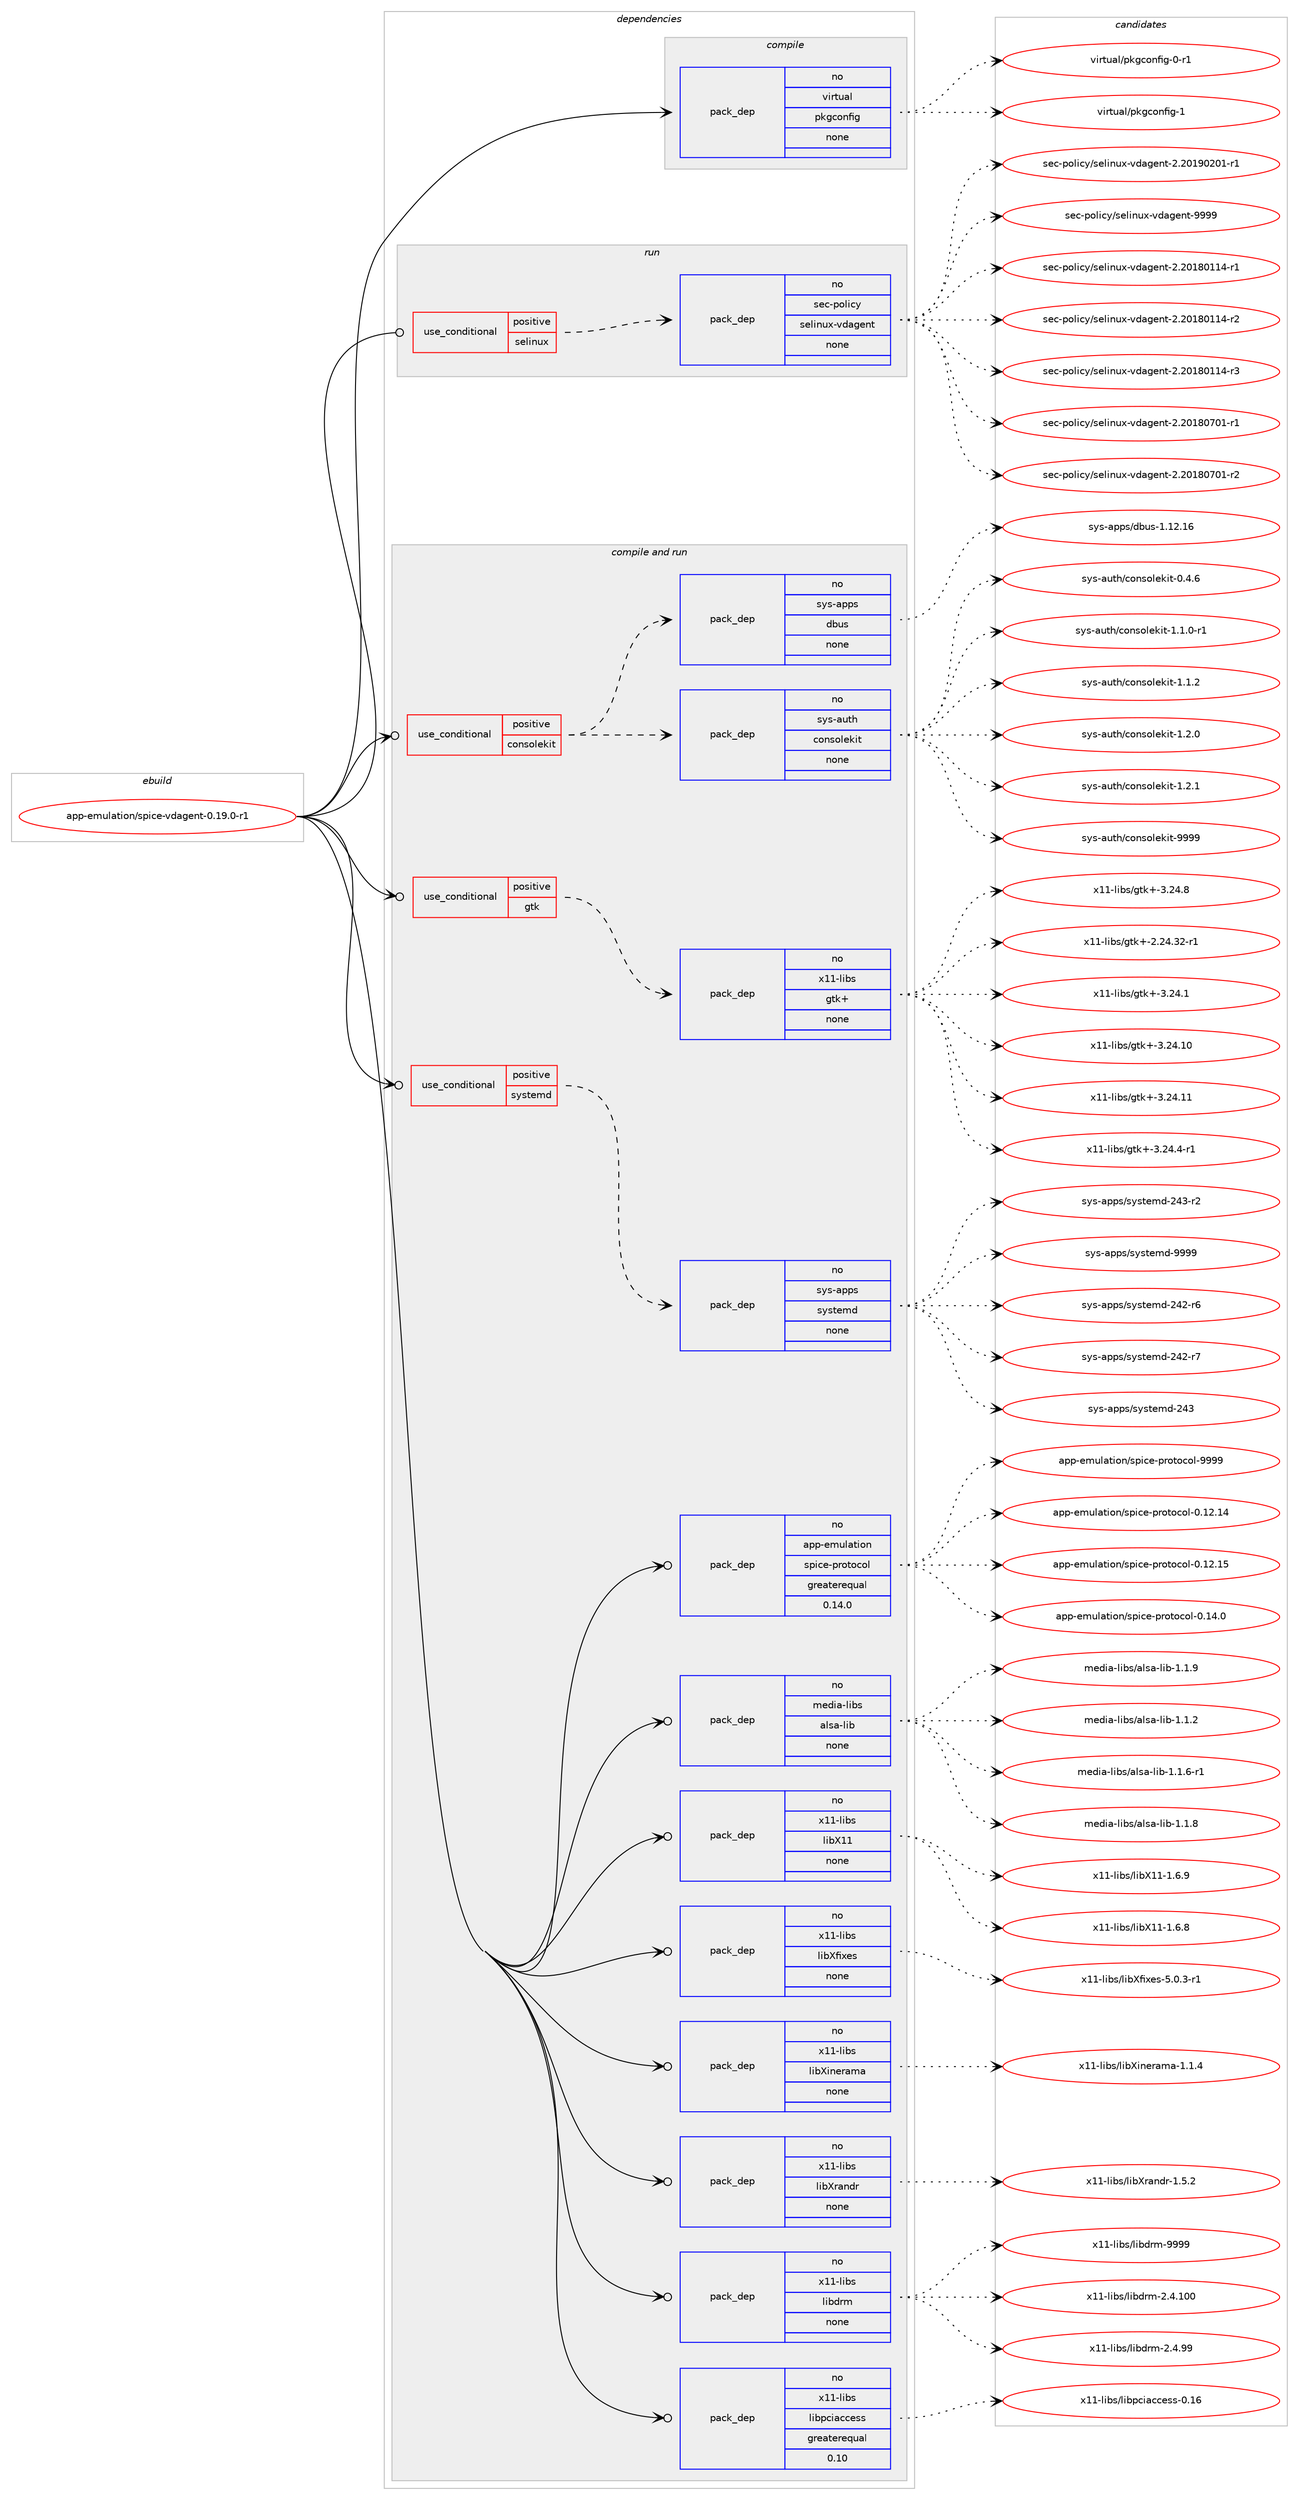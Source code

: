 digraph prolog {

# *************
# Graph options
# *************

newrank=true;
concentrate=true;
compound=true;
graph [rankdir=LR,fontname=Helvetica,fontsize=10,ranksep=1.5];#, ranksep=2.5, nodesep=0.2];
edge  [arrowhead=vee];
node  [fontname=Helvetica,fontsize=10];

# **********
# The ebuild
# **********

subgraph cluster_leftcol {
color=gray;
rank=same;
label=<<i>ebuild</i>>;
id [label="app-emulation/spice-vdagent-0.19.0-r1", color=red, width=4, href="../app-emulation/spice-vdagent-0.19.0-r1.svg"];
}

# ****************
# The dependencies
# ****************

subgraph cluster_midcol {
color=gray;
label=<<i>dependencies</i>>;
subgraph cluster_compile {
fillcolor="#eeeeee";
style=filled;
label=<<i>compile</i>>;
subgraph pack363278 {
dependency488479 [label=<<TABLE BORDER="0" CELLBORDER="1" CELLSPACING="0" CELLPADDING="4" WIDTH="220"><TR><TD ROWSPAN="6" CELLPADDING="30">pack_dep</TD></TR><TR><TD WIDTH="110">no</TD></TR><TR><TD>virtual</TD></TR><TR><TD>pkgconfig</TD></TR><TR><TD>none</TD></TR><TR><TD></TD></TR></TABLE>>, shape=none, color=blue];
}
id:e -> dependency488479:w [weight=20,style="solid",arrowhead="vee"];
}
subgraph cluster_compileandrun {
fillcolor="#eeeeee";
style=filled;
label=<<i>compile and run</i>>;
subgraph cond116353 {
dependency488480 [label=<<TABLE BORDER="0" CELLBORDER="1" CELLSPACING="0" CELLPADDING="4"><TR><TD ROWSPAN="3" CELLPADDING="10">use_conditional</TD></TR><TR><TD>positive</TD></TR><TR><TD>consolekit</TD></TR></TABLE>>, shape=none, color=red];
subgraph pack363279 {
dependency488481 [label=<<TABLE BORDER="0" CELLBORDER="1" CELLSPACING="0" CELLPADDING="4" WIDTH="220"><TR><TD ROWSPAN="6" CELLPADDING="30">pack_dep</TD></TR><TR><TD WIDTH="110">no</TD></TR><TR><TD>sys-auth</TD></TR><TR><TD>consolekit</TD></TR><TR><TD>none</TD></TR><TR><TD></TD></TR></TABLE>>, shape=none, color=blue];
}
dependency488480:e -> dependency488481:w [weight=20,style="dashed",arrowhead="vee"];
subgraph pack363280 {
dependency488482 [label=<<TABLE BORDER="0" CELLBORDER="1" CELLSPACING="0" CELLPADDING="4" WIDTH="220"><TR><TD ROWSPAN="6" CELLPADDING="30">pack_dep</TD></TR><TR><TD WIDTH="110">no</TD></TR><TR><TD>sys-apps</TD></TR><TR><TD>dbus</TD></TR><TR><TD>none</TD></TR><TR><TD></TD></TR></TABLE>>, shape=none, color=blue];
}
dependency488480:e -> dependency488482:w [weight=20,style="dashed",arrowhead="vee"];
}
id:e -> dependency488480:w [weight=20,style="solid",arrowhead="odotvee"];
subgraph cond116354 {
dependency488483 [label=<<TABLE BORDER="0" CELLBORDER="1" CELLSPACING="0" CELLPADDING="4"><TR><TD ROWSPAN="3" CELLPADDING="10">use_conditional</TD></TR><TR><TD>positive</TD></TR><TR><TD>gtk</TD></TR></TABLE>>, shape=none, color=red];
subgraph pack363281 {
dependency488484 [label=<<TABLE BORDER="0" CELLBORDER="1" CELLSPACING="0" CELLPADDING="4" WIDTH="220"><TR><TD ROWSPAN="6" CELLPADDING="30">pack_dep</TD></TR><TR><TD WIDTH="110">no</TD></TR><TR><TD>x11-libs</TD></TR><TR><TD>gtk+</TD></TR><TR><TD>none</TD></TR><TR><TD></TD></TR></TABLE>>, shape=none, color=blue];
}
dependency488483:e -> dependency488484:w [weight=20,style="dashed",arrowhead="vee"];
}
id:e -> dependency488483:w [weight=20,style="solid",arrowhead="odotvee"];
subgraph cond116355 {
dependency488485 [label=<<TABLE BORDER="0" CELLBORDER="1" CELLSPACING="0" CELLPADDING="4"><TR><TD ROWSPAN="3" CELLPADDING="10">use_conditional</TD></TR><TR><TD>positive</TD></TR><TR><TD>systemd</TD></TR></TABLE>>, shape=none, color=red];
subgraph pack363282 {
dependency488486 [label=<<TABLE BORDER="0" CELLBORDER="1" CELLSPACING="0" CELLPADDING="4" WIDTH="220"><TR><TD ROWSPAN="6" CELLPADDING="30">pack_dep</TD></TR><TR><TD WIDTH="110">no</TD></TR><TR><TD>sys-apps</TD></TR><TR><TD>systemd</TD></TR><TR><TD>none</TD></TR><TR><TD></TD></TR></TABLE>>, shape=none, color=blue];
}
dependency488485:e -> dependency488486:w [weight=20,style="dashed",arrowhead="vee"];
}
id:e -> dependency488485:w [weight=20,style="solid",arrowhead="odotvee"];
subgraph pack363283 {
dependency488487 [label=<<TABLE BORDER="0" CELLBORDER="1" CELLSPACING="0" CELLPADDING="4" WIDTH="220"><TR><TD ROWSPAN="6" CELLPADDING="30">pack_dep</TD></TR><TR><TD WIDTH="110">no</TD></TR><TR><TD>app-emulation</TD></TR><TR><TD>spice-protocol</TD></TR><TR><TD>greaterequal</TD></TR><TR><TD>0.14.0</TD></TR></TABLE>>, shape=none, color=blue];
}
id:e -> dependency488487:w [weight=20,style="solid",arrowhead="odotvee"];
subgraph pack363284 {
dependency488488 [label=<<TABLE BORDER="0" CELLBORDER="1" CELLSPACING="0" CELLPADDING="4" WIDTH="220"><TR><TD ROWSPAN="6" CELLPADDING="30">pack_dep</TD></TR><TR><TD WIDTH="110">no</TD></TR><TR><TD>media-libs</TD></TR><TR><TD>alsa-lib</TD></TR><TR><TD>none</TD></TR><TR><TD></TD></TR></TABLE>>, shape=none, color=blue];
}
id:e -> dependency488488:w [weight=20,style="solid",arrowhead="odotvee"];
subgraph pack363285 {
dependency488489 [label=<<TABLE BORDER="0" CELLBORDER="1" CELLSPACING="0" CELLPADDING="4" WIDTH="220"><TR><TD ROWSPAN="6" CELLPADDING="30">pack_dep</TD></TR><TR><TD WIDTH="110">no</TD></TR><TR><TD>x11-libs</TD></TR><TR><TD>libX11</TD></TR><TR><TD>none</TD></TR><TR><TD></TD></TR></TABLE>>, shape=none, color=blue];
}
id:e -> dependency488489:w [weight=20,style="solid",arrowhead="odotvee"];
subgraph pack363286 {
dependency488490 [label=<<TABLE BORDER="0" CELLBORDER="1" CELLSPACING="0" CELLPADDING="4" WIDTH="220"><TR><TD ROWSPAN="6" CELLPADDING="30">pack_dep</TD></TR><TR><TD WIDTH="110">no</TD></TR><TR><TD>x11-libs</TD></TR><TR><TD>libXfixes</TD></TR><TR><TD>none</TD></TR><TR><TD></TD></TR></TABLE>>, shape=none, color=blue];
}
id:e -> dependency488490:w [weight=20,style="solid",arrowhead="odotvee"];
subgraph pack363287 {
dependency488491 [label=<<TABLE BORDER="0" CELLBORDER="1" CELLSPACING="0" CELLPADDING="4" WIDTH="220"><TR><TD ROWSPAN="6" CELLPADDING="30">pack_dep</TD></TR><TR><TD WIDTH="110">no</TD></TR><TR><TD>x11-libs</TD></TR><TR><TD>libXinerama</TD></TR><TR><TD>none</TD></TR><TR><TD></TD></TR></TABLE>>, shape=none, color=blue];
}
id:e -> dependency488491:w [weight=20,style="solid",arrowhead="odotvee"];
subgraph pack363288 {
dependency488492 [label=<<TABLE BORDER="0" CELLBORDER="1" CELLSPACING="0" CELLPADDING="4" WIDTH="220"><TR><TD ROWSPAN="6" CELLPADDING="30">pack_dep</TD></TR><TR><TD WIDTH="110">no</TD></TR><TR><TD>x11-libs</TD></TR><TR><TD>libXrandr</TD></TR><TR><TD>none</TD></TR><TR><TD></TD></TR></TABLE>>, shape=none, color=blue];
}
id:e -> dependency488492:w [weight=20,style="solid",arrowhead="odotvee"];
subgraph pack363289 {
dependency488493 [label=<<TABLE BORDER="0" CELLBORDER="1" CELLSPACING="0" CELLPADDING="4" WIDTH="220"><TR><TD ROWSPAN="6" CELLPADDING="30">pack_dep</TD></TR><TR><TD WIDTH="110">no</TD></TR><TR><TD>x11-libs</TD></TR><TR><TD>libdrm</TD></TR><TR><TD>none</TD></TR><TR><TD></TD></TR></TABLE>>, shape=none, color=blue];
}
id:e -> dependency488493:w [weight=20,style="solid",arrowhead="odotvee"];
subgraph pack363290 {
dependency488494 [label=<<TABLE BORDER="0" CELLBORDER="1" CELLSPACING="0" CELLPADDING="4" WIDTH="220"><TR><TD ROWSPAN="6" CELLPADDING="30">pack_dep</TD></TR><TR><TD WIDTH="110">no</TD></TR><TR><TD>x11-libs</TD></TR><TR><TD>libpciaccess</TD></TR><TR><TD>greaterequal</TD></TR><TR><TD>0.10</TD></TR></TABLE>>, shape=none, color=blue];
}
id:e -> dependency488494:w [weight=20,style="solid",arrowhead="odotvee"];
}
subgraph cluster_run {
fillcolor="#eeeeee";
style=filled;
label=<<i>run</i>>;
subgraph cond116356 {
dependency488495 [label=<<TABLE BORDER="0" CELLBORDER="1" CELLSPACING="0" CELLPADDING="4"><TR><TD ROWSPAN="3" CELLPADDING="10">use_conditional</TD></TR><TR><TD>positive</TD></TR><TR><TD>selinux</TD></TR></TABLE>>, shape=none, color=red];
subgraph pack363291 {
dependency488496 [label=<<TABLE BORDER="0" CELLBORDER="1" CELLSPACING="0" CELLPADDING="4" WIDTH="220"><TR><TD ROWSPAN="6" CELLPADDING="30">pack_dep</TD></TR><TR><TD WIDTH="110">no</TD></TR><TR><TD>sec-policy</TD></TR><TR><TD>selinux-vdagent</TD></TR><TR><TD>none</TD></TR><TR><TD></TD></TR></TABLE>>, shape=none, color=blue];
}
dependency488495:e -> dependency488496:w [weight=20,style="dashed",arrowhead="vee"];
}
id:e -> dependency488495:w [weight=20,style="solid",arrowhead="odot"];
}
}

# **************
# The candidates
# **************

subgraph cluster_choices {
rank=same;
color=gray;
label=<<i>candidates</i>>;

subgraph choice363278 {
color=black;
nodesep=1;
choice11810511411611797108471121071039911111010210510345484511449 [label="virtual/pkgconfig-0-r1", color=red, width=4,href="../virtual/pkgconfig-0-r1.svg"];
choice1181051141161179710847112107103991111101021051034549 [label="virtual/pkgconfig-1", color=red, width=4,href="../virtual/pkgconfig-1.svg"];
dependency488479:e -> choice11810511411611797108471121071039911111010210510345484511449:w [style=dotted,weight="100"];
dependency488479:e -> choice1181051141161179710847112107103991111101021051034549:w [style=dotted,weight="100"];
}
subgraph choice363279 {
color=black;
nodesep=1;
choice11512111545971171161044799111110115111108101107105116454846524654 [label="sys-auth/consolekit-0.4.6", color=red, width=4,href="../sys-auth/consolekit-0.4.6.svg"];
choice115121115459711711610447991111101151111081011071051164549464946484511449 [label="sys-auth/consolekit-1.1.0-r1", color=red, width=4,href="../sys-auth/consolekit-1.1.0-r1.svg"];
choice11512111545971171161044799111110115111108101107105116454946494650 [label="sys-auth/consolekit-1.1.2", color=red, width=4,href="../sys-auth/consolekit-1.1.2.svg"];
choice11512111545971171161044799111110115111108101107105116454946504648 [label="sys-auth/consolekit-1.2.0", color=red, width=4,href="../sys-auth/consolekit-1.2.0.svg"];
choice11512111545971171161044799111110115111108101107105116454946504649 [label="sys-auth/consolekit-1.2.1", color=red, width=4,href="../sys-auth/consolekit-1.2.1.svg"];
choice115121115459711711610447991111101151111081011071051164557575757 [label="sys-auth/consolekit-9999", color=red, width=4,href="../sys-auth/consolekit-9999.svg"];
dependency488481:e -> choice11512111545971171161044799111110115111108101107105116454846524654:w [style=dotted,weight="100"];
dependency488481:e -> choice115121115459711711610447991111101151111081011071051164549464946484511449:w [style=dotted,weight="100"];
dependency488481:e -> choice11512111545971171161044799111110115111108101107105116454946494650:w [style=dotted,weight="100"];
dependency488481:e -> choice11512111545971171161044799111110115111108101107105116454946504648:w [style=dotted,weight="100"];
dependency488481:e -> choice11512111545971171161044799111110115111108101107105116454946504649:w [style=dotted,weight="100"];
dependency488481:e -> choice115121115459711711610447991111101151111081011071051164557575757:w [style=dotted,weight="100"];
}
subgraph choice363280 {
color=black;
nodesep=1;
choice115121115459711211211547100981171154549464950464954 [label="sys-apps/dbus-1.12.16", color=red, width=4,href="../sys-apps/dbus-1.12.16.svg"];
dependency488482:e -> choice115121115459711211211547100981171154549464950464954:w [style=dotted,weight="100"];
}
subgraph choice363281 {
color=black;
nodesep=1;
choice12049494510810598115471031161074345504650524651504511449 [label="x11-libs/gtk+-2.24.32-r1", color=red, width=4,href="../x11-libs/gtk+-2.24.32-r1.svg"];
choice12049494510810598115471031161074345514650524649 [label="x11-libs/gtk+-3.24.1", color=red, width=4,href="../x11-libs/gtk+-3.24.1.svg"];
choice1204949451081059811547103116107434551465052464948 [label="x11-libs/gtk+-3.24.10", color=red, width=4,href="../x11-libs/gtk+-3.24.10.svg"];
choice1204949451081059811547103116107434551465052464949 [label="x11-libs/gtk+-3.24.11", color=red, width=4,href="../x11-libs/gtk+-3.24.11.svg"];
choice120494945108105981154710311610743455146505246524511449 [label="x11-libs/gtk+-3.24.4-r1", color=red, width=4,href="../x11-libs/gtk+-3.24.4-r1.svg"];
choice12049494510810598115471031161074345514650524656 [label="x11-libs/gtk+-3.24.8", color=red, width=4,href="../x11-libs/gtk+-3.24.8.svg"];
dependency488484:e -> choice12049494510810598115471031161074345504650524651504511449:w [style=dotted,weight="100"];
dependency488484:e -> choice12049494510810598115471031161074345514650524649:w [style=dotted,weight="100"];
dependency488484:e -> choice1204949451081059811547103116107434551465052464948:w [style=dotted,weight="100"];
dependency488484:e -> choice1204949451081059811547103116107434551465052464949:w [style=dotted,weight="100"];
dependency488484:e -> choice120494945108105981154710311610743455146505246524511449:w [style=dotted,weight="100"];
dependency488484:e -> choice12049494510810598115471031161074345514650524656:w [style=dotted,weight="100"];
}
subgraph choice363282 {
color=black;
nodesep=1;
choice115121115459711211211547115121115116101109100455052504511454 [label="sys-apps/systemd-242-r6", color=red, width=4,href="../sys-apps/systemd-242-r6.svg"];
choice115121115459711211211547115121115116101109100455052504511455 [label="sys-apps/systemd-242-r7", color=red, width=4,href="../sys-apps/systemd-242-r7.svg"];
choice11512111545971121121154711512111511610110910045505251 [label="sys-apps/systemd-243", color=red, width=4,href="../sys-apps/systemd-243.svg"];
choice115121115459711211211547115121115116101109100455052514511450 [label="sys-apps/systemd-243-r2", color=red, width=4,href="../sys-apps/systemd-243-r2.svg"];
choice1151211154597112112115471151211151161011091004557575757 [label="sys-apps/systemd-9999", color=red, width=4,href="../sys-apps/systemd-9999.svg"];
dependency488486:e -> choice115121115459711211211547115121115116101109100455052504511454:w [style=dotted,weight="100"];
dependency488486:e -> choice115121115459711211211547115121115116101109100455052504511455:w [style=dotted,weight="100"];
dependency488486:e -> choice11512111545971121121154711512111511610110910045505251:w [style=dotted,weight="100"];
dependency488486:e -> choice115121115459711211211547115121115116101109100455052514511450:w [style=dotted,weight="100"];
dependency488486:e -> choice1151211154597112112115471151211151161011091004557575757:w [style=dotted,weight="100"];
}
subgraph choice363283 {
color=black;
nodesep=1;
choice971121124510110911710897116105111110471151121059910145112114111116111991111084548464950464952 [label="app-emulation/spice-protocol-0.12.14", color=red, width=4,href="../app-emulation/spice-protocol-0.12.14.svg"];
choice971121124510110911710897116105111110471151121059910145112114111116111991111084548464950464953 [label="app-emulation/spice-protocol-0.12.15", color=red, width=4,href="../app-emulation/spice-protocol-0.12.15.svg"];
choice9711211245101109117108971161051111104711511210599101451121141111161119911110845484649524648 [label="app-emulation/spice-protocol-0.14.0", color=red, width=4,href="../app-emulation/spice-protocol-0.14.0.svg"];
choice971121124510110911710897116105111110471151121059910145112114111116111991111084557575757 [label="app-emulation/spice-protocol-9999", color=red, width=4,href="../app-emulation/spice-protocol-9999.svg"];
dependency488487:e -> choice971121124510110911710897116105111110471151121059910145112114111116111991111084548464950464952:w [style=dotted,weight="100"];
dependency488487:e -> choice971121124510110911710897116105111110471151121059910145112114111116111991111084548464950464953:w [style=dotted,weight="100"];
dependency488487:e -> choice9711211245101109117108971161051111104711511210599101451121141111161119911110845484649524648:w [style=dotted,weight="100"];
dependency488487:e -> choice971121124510110911710897116105111110471151121059910145112114111116111991111084557575757:w [style=dotted,weight="100"];
}
subgraph choice363284 {
color=black;
nodesep=1;
choice1091011001059745108105981154797108115974510810598454946494650 [label="media-libs/alsa-lib-1.1.2", color=red, width=4,href="../media-libs/alsa-lib-1.1.2.svg"];
choice10910110010597451081059811547971081159745108105984549464946544511449 [label="media-libs/alsa-lib-1.1.6-r1", color=red, width=4,href="../media-libs/alsa-lib-1.1.6-r1.svg"];
choice1091011001059745108105981154797108115974510810598454946494656 [label="media-libs/alsa-lib-1.1.8", color=red, width=4,href="../media-libs/alsa-lib-1.1.8.svg"];
choice1091011001059745108105981154797108115974510810598454946494657 [label="media-libs/alsa-lib-1.1.9", color=red, width=4,href="../media-libs/alsa-lib-1.1.9.svg"];
dependency488488:e -> choice1091011001059745108105981154797108115974510810598454946494650:w [style=dotted,weight="100"];
dependency488488:e -> choice10910110010597451081059811547971081159745108105984549464946544511449:w [style=dotted,weight="100"];
dependency488488:e -> choice1091011001059745108105981154797108115974510810598454946494656:w [style=dotted,weight="100"];
dependency488488:e -> choice1091011001059745108105981154797108115974510810598454946494657:w [style=dotted,weight="100"];
}
subgraph choice363285 {
color=black;
nodesep=1;
choice120494945108105981154710810598884949454946544656 [label="x11-libs/libX11-1.6.8", color=red, width=4,href="../x11-libs/libX11-1.6.8.svg"];
choice120494945108105981154710810598884949454946544657 [label="x11-libs/libX11-1.6.9", color=red, width=4,href="../x11-libs/libX11-1.6.9.svg"];
dependency488489:e -> choice120494945108105981154710810598884949454946544656:w [style=dotted,weight="100"];
dependency488489:e -> choice120494945108105981154710810598884949454946544657:w [style=dotted,weight="100"];
}
subgraph choice363286 {
color=black;
nodesep=1;
choice120494945108105981154710810598881021051201011154553464846514511449 [label="x11-libs/libXfixes-5.0.3-r1", color=red, width=4,href="../x11-libs/libXfixes-5.0.3-r1.svg"];
dependency488490:e -> choice120494945108105981154710810598881021051201011154553464846514511449:w [style=dotted,weight="100"];
}
subgraph choice363287 {
color=black;
nodesep=1;
choice120494945108105981154710810598881051101011149710997454946494652 [label="x11-libs/libXinerama-1.1.4", color=red, width=4,href="../x11-libs/libXinerama-1.1.4.svg"];
dependency488491:e -> choice120494945108105981154710810598881051101011149710997454946494652:w [style=dotted,weight="100"];
}
subgraph choice363288 {
color=black;
nodesep=1;
choice1204949451081059811547108105988811497110100114454946534650 [label="x11-libs/libXrandr-1.5.2", color=red, width=4,href="../x11-libs/libXrandr-1.5.2.svg"];
dependency488492:e -> choice1204949451081059811547108105988811497110100114454946534650:w [style=dotted,weight="100"];
}
subgraph choice363289 {
color=black;
nodesep=1;
choice1204949451081059811547108105981001141094550465246494848 [label="x11-libs/libdrm-2.4.100", color=red, width=4,href="../x11-libs/libdrm-2.4.100.svg"];
choice12049494510810598115471081059810011410945504652465757 [label="x11-libs/libdrm-2.4.99", color=red, width=4,href="../x11-libs/libdrm-2.4.99.svg"];
choice1204949451081059811547108105981001141094557575757 [label="x11-libs/libdrm-9999", color=red, width=4,href="../x11-libs/libdrm-9999.svg"];
dependency488493:e -> choice1204949451081059811547108105981001141094550465246494848:w [style=dotted,weight="100"];
dependency488493:e -> choice12049494510810598115471081059810011410945504652465757:w [style=dotted,weight="100"];
dependency488493:e -> choice1204949451081059811547108105981001141094557575757:w [style=dotted,weight="100"];
}
subgraph choice363290 {
color=black;
nodesep=1;
choice120494945108105981154710810598112991059799991011151154548464954 [label="x11-libs/libpciaccess-0.16", color=red, width=4,href="../x11-libs/libpciaccess-0.16.svg"];
dependency488494:e -> choice120494945108105981154710810598112991059799991011151154548464954:w [style=dotted,weight="100"];
}
subgraph choice363291 {
color=black;
nodesep=1;
choice11510199451121111081059912147115101108105110117120451181009710310111011645504650484956484949524511449 [label="sec-policy/selinux-vdagent-2.20180114-r1", color=red, width=4,href="../sec-policy/selinux-vdagent-2.20180114-r1.svg"];
choice11510199451121111081059912147115101108105110117120451181009710310111011645504650484956484949524511450 [label="sec-policy/selinux-vdagent-2.20180114-r2", color=red, width=4,href="../sec-policy/selinux-vdagent-2.20180114-r2.svg"];
choice11510199451121111081059912147115101108105110117120451181009710310111011645504650484956484949524511451 [label="sec-policy/selinux-vdagent-2.20180114-r3", color=red, width=4,href="../sec-policy/selinux-vdagent-2.20180114-r3.svg"];
choice11510199451121111081059912147115101108105110117120451181009710310111011645504650484956485548494511449 [label="sec-policy/selinux-vdagent-2.20180701-r1", color=red, width=4,href="../sec-policy/selinux-vdagent-2.20180701-r1.svg"];
choice11510199451121111081059912147115101108105110117120451181009710310111011645504650484956485548494511450 [label="sec-policy/selinux-vdagent-2.20180701-r2", color=red, width=4,href="../sec-policy/selinux-vdagent-2.20180701-r2.svg"];
choice11510199451121111081059912147115101108105110117120451181009710310111011645504650484957485048494511449 [label="sec-policy/selinux-vdagent-2.20190201-r1", color=red, width=4,href="../sec-policy/selinux-vdagent-2.20190201-r1.svg"];
choice1151019945112111108105991214711510110810511011712045118100971031011101164557575757 [label="sec-policy/selinux-vdagent-9999", color=red, width=4,href="../sec-policy/selinux-vdagent-9999.svg"];
dependency488496:e -> choice11510199451121111081059912147115101108105110117120451181009710310111011645504650484956484949524511449:w [style=dotted,weight="100"];
dependency488496:e -> choice11510199451121111081059912147115101108105110117120451181009710310111011645504650484956484949524511450:w [style=dotted,weight="100"];
dependency488496:e -> choice11510199451121111081059912147115101108105110117120451181009710310111011645504650484956484949524511451:w [style=dotted,weight="100"];
dependency488496:e -> choice11510199451121111081059912147115101108105110117120451181009710310111011645504650484956485548494511449:w [style=dotted,weight="100"];
dependency488496:e -> choice11510199451121111081059912147115101108105110117120451181009710310111011645504650484956485548494511450:w [style=dotted,weight="100"];
dependency488496:e -> choice11510199451121111081059912147115101108105110117120451181009710310111011645504650484957485048494511449:w [style=dotted,weight="100"];
dependency488496:e -> choice1151019945112111108105991214711510110810511011712045118100971031011101164557575757:w [style=dotted,weight="100"];
}
}

}
